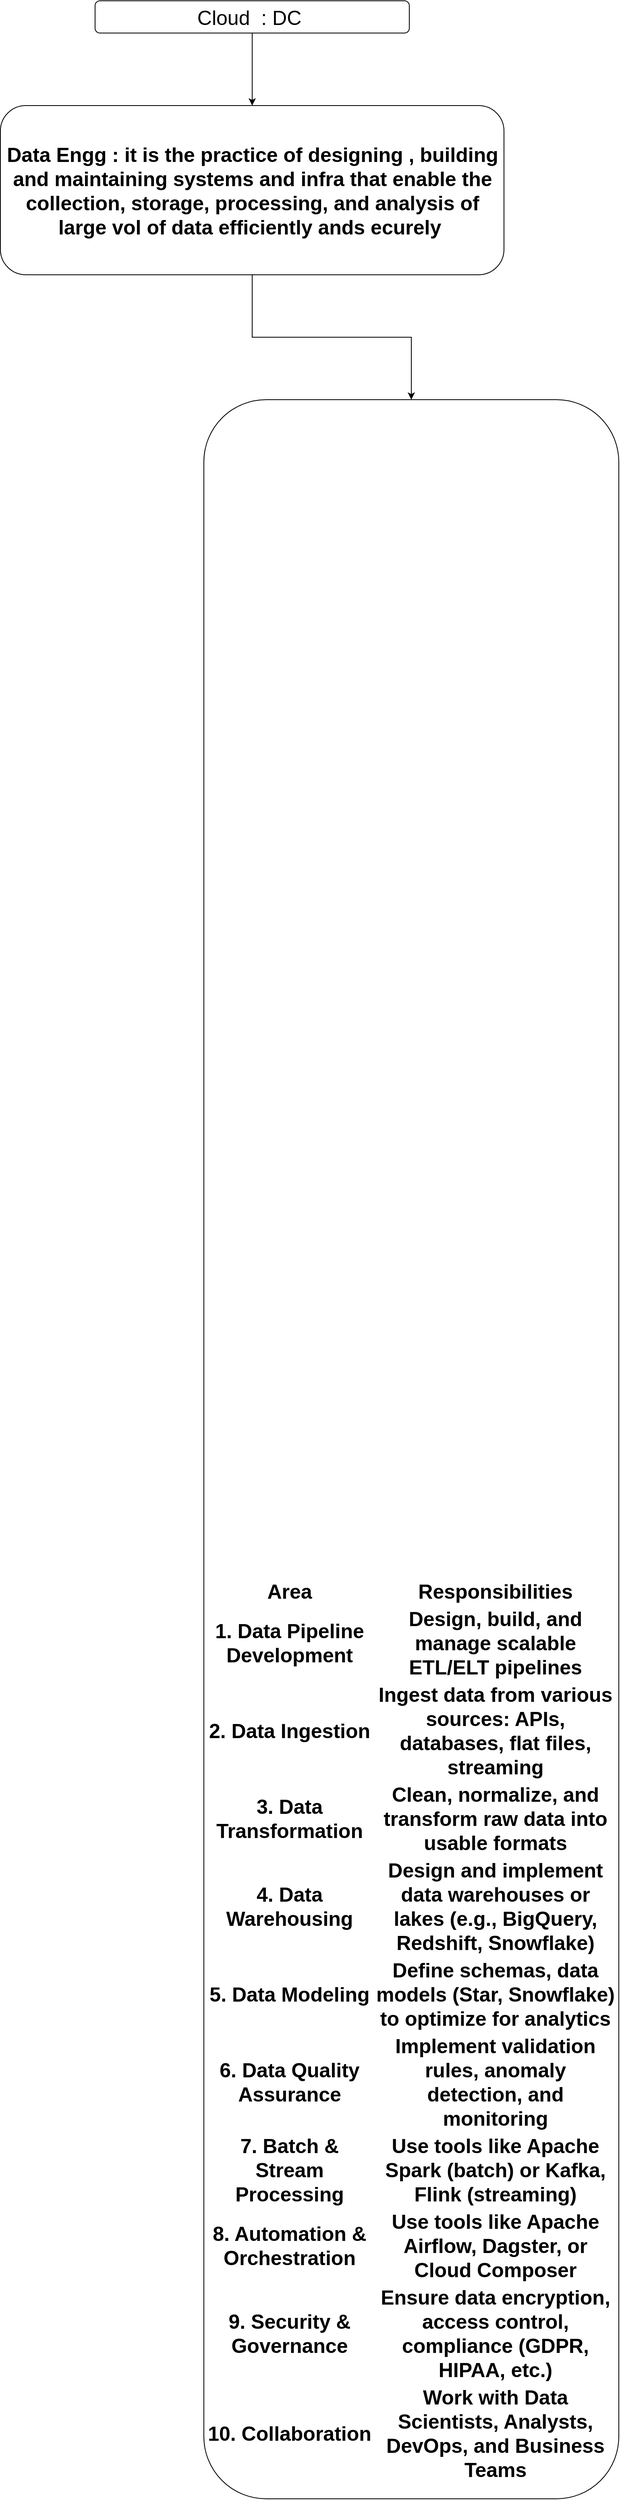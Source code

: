 <mxfile version="27.0.6" pages="2">
  <diagram name="Page-1" id="NnoF0E1COTr0dK6jX-qn">
    <mxGraphModel dx="2036" dy="648" grid="1" gridSize="10" guides="1" tooltips="1" connect="1" arrows="1" fold="1" page="1" pageScale="1" pageWidth="850" pageHeight="1100" math="0" shadow="0">
      <root>
        <mxCell id="0" />
        <mxCell id="1" parent="0" />
        <mxCell id="2zpf76PNLlLIFSii1iBH-4" value="" style="edgeStyle=orthogonalEdgeStyle;rounded=0;orthogonalLoop=1;jettySize=auto;html=1;" edge="1" parent="1" source="2zpf76PNLlLIFSii1iBH-1" target="2zpf76PNLlLIFSii1iBH-3">
          <mxGeometry relative="1" as="geometry" />
        </mxCell>
        <mxCell id="2zpf76PNLlLIFSii1iBH-1" value="Cloud&amp;nbsp; : DC&amp;nbsp;" style="rounded=1;whiteSpace=wrap;html=1;fontSize=25;" vertex="1" parent="1">
          <mxGeometry x="80" y="90" width="390" height="40" as="geometry" />
        </mxCell>
        <mxCell id="2zpf76PNLlLIFSii1iBH-6" value="" style="edgeStyle=orthogonalEdgeStyle;rounded=0;orthogonalLoop=1;jettySize=auto;html=1;" edge="1" parent="1" source="2zpf76PNLlLIFSii1iBH-3" target="2zpf76PNLlLIFSii1iBH-5">
          <mxGeometry relative="1" as="geometry" />
        </mxCell>
        <mxCell id="2zpf76PNLlLIFSii1iBH-3" value="Data Engg : it is the practice of designing , building and maintaining systems and infra that enable the collection, storage, processing, and analysis of large vol of data efficiently ands ecurely&amp;nbsp;" style="whiteSpace=wrap;html=1;fontSize=25;rounded=1;fontStyle=1" vertex="1" parent="1">
          <mxGeometry x="-37.5" y="220" width="625" height="210" as="geometry" />
        </mxCell>
        <mxCell id="2zpf76PNLlLIFSii1iBH-5" value="&lt;table&gt;&lt;br/&gt;&lt;thead&gt;&lt;br/&gt;&lt;tr&gt;&lt;br/&gt;&lt;th&gt;Area&lt;/th&gt;&lt;br/&gt;&lt;th&gt;Responsibilities&lt;/th&gt;&lt;br/&gt;&lt;/tr&gt;&lt;br/&gt;&lt;/thead&gt;&lt;br/&gt;&lt;tbody&gt;&lt;br/&gt;&lt;tr&gt;&lt;br/&gt;&lt;td&gt;&lt;strong&gt;1. Data Pipeline Development&lt;/strong&gt;&lt;/td&gt;&lt;br/&gt;&lt;td&gt;Design, build, and manage scalable &lt;strong&gt;ETL/ELT&lt;/strong&gt; pipelines&lt;/td&gt;&lt;br/&gt;&lt;/tr&gt;&lt;br/&gt;&lt;tr&gt;&lt;br/&gt;&lt;td&gt;&lt;strong&gt;2. Data Ingestion&lt;/strong&gt;&lt;/td&gt;&lt;br/&gt;&lt;td&gt;Ingest data from various sources: APIs, databases, flat files, streaming&lt;/td&gt;&lt;br/&gt;&lt;/tr&gt;&lt;br/&gt;&lt;tr&gt;&lt;br/&gt;&lt;td&gt;&lt;strong&gt;3. Data Transformation&lt;/strong&gt;&lt;/td&gt;&lt;br/&gt;&lt;td&gt;Clean, normalize, and transform raw data into usable formats&lt;/td&gt;&lt;br/&gt;&lt;/tr&gt;&lt;br/&gt;&lt;tr&gt;&lt;br/&gt;&lt;td&gt;&lt;strong&gt;4. Data Warehousing&lt;/strong&gt;&lt;/td&gt;&lt;br/&gt;&lt;td&gt;Design and implement data warehouses or lakes (e.g., BigQuery, Redshift, Snowflake)&lt;/td&gt;&lt;br/&gt;&lt;/tr&gt;&lt;br/&gt;&lt;tr&gt;&lt;br/&gt;&lt;td&gt;&lt;strong&gt;5. Data Modeling&lt;/strong&gt;&lt;/td&gt;&lt;br/&gt;&lt;td&gt;Define schemas, data models (Star, Snowflake) to optimize for analytics&lt;/td&gt;&lt;br/&gt;&lt;/tr&gt;&lt;br/&gt;&lt;tr&gt;&lt;br/&gt;&lt;td&gt;&lt;strong&gt;6. Data Quality Assurance&lt;/strong&gt;&lt;/td&gt;&lt;br/&gt;&lt;td&gt;Implement validation rules, anomaly detection, and monitoring&lt;/td&gt;&lt;br/&gt;&lt;/tr&gt;&lt;br/&gt;&lt;tr&gt;&lt;br/&gt;&lt;td&gt;&lt;strong&gt;7. Batch &amp;amp; Stream Processing&lt;/strong&gt;&lt;/td&gt;&lt;br/&gt;&lt;td&gt;Use tools like Apache Spark (batch) or Kafka, Flink (streaming)&lt;/td&gt;&lt;br/&gt;&lt;/tr&gt;&lt;br/&gt;&lt;tr&gt;&lt;br/&gt;&lt;td&gt;&lt;strong&gt;8. Automation &amp;amp; Orchestration&lt;/strong&gt;&lt;/td&gt;&lt;br/&gt;&lt;td&gt;Use tools like &lt;strong&gt;Apache Airflow&lt;/strong&gt;, &lt;strong&gt;Dagster&lt;/strong&gt;, or &lt;strong&gt;Cloud Composer&lt;/strong&gt;&lt;/td&gt;&lt;br/&gt;&lt;/tr&gt;&lt;br/&gt;&lt;tr&gt;&lt;br/&gt;&lt;td&gt;&lt;strong&gt;9. Security &amp;amp; Governance&lt;/strong&gt;&lt;/td&gt;&lt;br/&gt;&lt;td&gt;Ensure data encryption, access control, compliance (GDPR, HIPAA, etc.)&lt;/td&gt;&lt;br/&gt;&lt;/tr&gt;&lt;br/&gt;&lt;tr&gt;&lt;br/&gt;&lt;td&gt;&lt;strong&gt;10. Collaboration&lt;/strong&gt;&lt;/td&gt;&lt;br/&gt;&lt;td&gt;Work with Data Scientists, Analysts, DevOps, and Business Teams&lt;/td&gt;&lt;br/&gt;&lt;/tr&gt;&lt;br/&gt;&lt;/tbody&gt;&lt;/table&gt;" style="whiteSpace=wrap;html=1;fontSize=25;rounded=1;fontStyle=1;" vertex="1" parent="1">
          <mxGeometry x="215" y="585" width="515" height="2605" as="geometry" />
        </mxCell>
      </root>
    </mxGraphModel>
  </diagram>
  <diagram id="tToQEfHLC_68lVZRLfat" name="Page-2">
    <mxGraphModel dx="1186" dy="648" grid="1" gridSize="10" guides="1" tooltips="1" connect="1" arrows="1" fold="1" page="1" pageScale="1" pageWidth="850" pageHeight="1100" math="0" shadow="0">
      <root>
        <mxCell id="0" />
        <mxCell id="1" parent="0" />
        <mxCell id="mYczj3_nA0bOnRCw4RyQ-1" value="A GCP project is a fundamental unit of organization in GCP. it acts a container for&amp;nbsp;&lt;div&gt;1. resources&lt;/div&gt;&lt;div&gt;2. permissions&lt;/div&gt;&lt;div&gt;3. apis &amp;amp; services&amp;nbsp;&lt;/div&gt;&lt;div&gt;4. billing and quotas&amp;nbsp;&lt;/div&gt;&lt;div&gt;5. network setup&amp;nbsp;&lt;/div&gt;&lt;div&gt;&lt;br&gt;&lt;/div&gt;" style="rounded=1;whiteSpace=wrap;html=1;fontSize=18;" vertex="1" parent="1">
          <mxGeometry x="210" y="90" width="640" height="200" as="geometry" />
        </mxCell>
      </root>
    </mxGraphModel>
  </diagram>
</mxfile>
